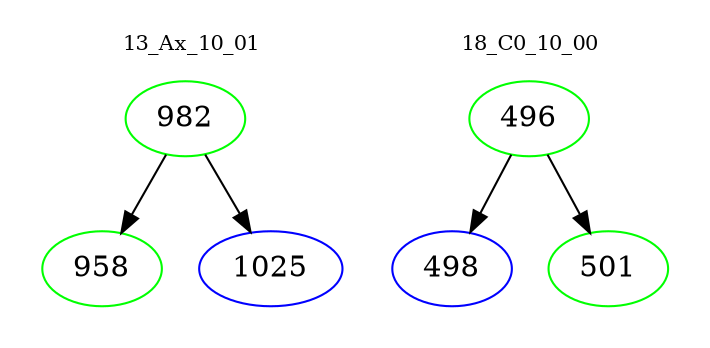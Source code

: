 digraph{
subgraph cluster_0 {
color = white
label = "13_Ax_10_01";
fontsize=10;
T0_982 [label="982", color="green"]
T0_982 -> T0_958 [color="black"]
T0_958 [label="958", color="green"]
T0_982 -> T0_1025 [color="black"]
T0_1025 [label="1025", color="blue"]
}
subgraph cluster_1 {
color = white
label = "18_C0_10_00";
fontsize=10;
T1_496 [label="496", color="green"]
T1_496 -> T1_498 [color="black"]
T1_498 [label="498", color="blue"]
T1_496 -> T1_501 [color="black"]
T1_501 [label="501", color="green"]
}
}
